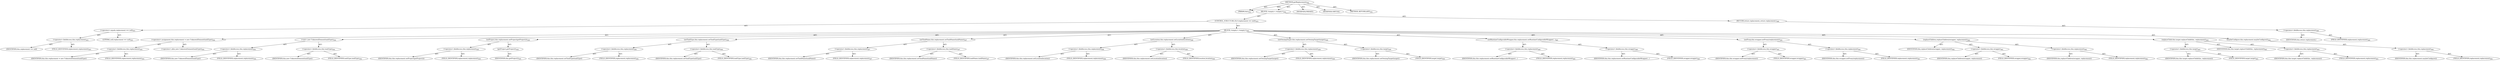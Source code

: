 digraph "getReplacement" {  
"111669149722" [label = <(METHOD,getReplacement)<SUB>452</SUB>> ]
"115964117008" [label = <(PARAM,this)<SUB>452</SUB>> ]
"25769803813" [label = <(BLOCK,&lt;empty&gt;,&lt;empty&gt;)<SUB>452</SUB>> ]
"47244640267" [label = <(CONTROL_STRUCTURE,IF,if (replacement == null))<SUB>453</SUB>> ]
"30064771152" [label = <(&lt;operator&gt;.equals,replacement == null)<SUB>453</SUB>> ]
"30064771153" [label = <(&lt;operator&gt;.fieldAccess,this.replacement)<SUB>453</SUB>> ]
"68719476819" [label = <(IDENTIFIER,this,replacement == null)> ]
"55834574876" [label = <(FIELD_IDENTIFIER,replacement,replacement)<SUB>453</SUB>> ]
"90194313221" [label = <(LITERAL,null,replacement == null)<SUB>453</SUB>> ]
"25769803814" [label = <(BLOCK,&lt;empty&gt;,&lt;empty&gt;)<SUB>453</SUB>> ]
"30064771154" [label = <(&lt;operator&gt;.assignment,this.replacement = new UnknownElement(taskType))<SUB>454</SUB>> ]
"30064771155" [label = <(&lt;operator&gt;.fieldAccess,this.replacement)<SUB>454</SUB>> ]
"68719476820" [label = <(IDENTIFIER,this,this.replacement = new UnknownElement(taskType))> ]
"55834574877" [label = <(FIELD_IDENTIFIER,replacement,replacement)<SUB>454</SUB>> ]
"30064771156" [label = <(&lt;operator&gt;.alloc,new UnknownElement(taskType))<SUB>454</SUB>> ]
"30064771157" [label = <(&lt;init&gt;,new UnknownElement(taskType))<SUB>454</SUB>> ]
"30064771158" [label = <(&lt;operator&gt;.fieldAccess,this.replacement)<SUB>454</SUB>> ]
"68719476821" [label = <(IDENTIFIER,this,new UnknownElement(taskType))> ]
"55834574878" [label = <(FIELD_IDENTIFIER,replacement,replacement)<SUB>454</SUB>> ]
"30064771159" [label = <(&lt;operator&gt;.fieldAccess,this.taskType)<SUB>454</SUB>> ]
"68719476822" [label = <(IDENTIFIER,this,new UnknownElement(taskType))> ]
"55834574879" [label = <(FIELD_IDENTIFIER,taskType,taskType)<SUB>454</SUB>> ]
"30064771160" [label = <(setProject,this.replacement.setProject(getProject()))<SUB>455</SUB>> ]
"30064771161" [label = <(&lt;operator&gt;.fieldAccess,this.replacement)<SUB>455</SUB>> ]
"68719476823" [label = <(IDENTIFIER,this,this.replacement.setProject(getProject()))> ]
"55834574880" [label = <(FIELD_IDENTIFIER,replacement,replacement)<SUB>455</SUB>> ]
"30064771162" [label = <(getProject,getProject())<SUB>455</SUB>> ]
"68719476764" [label = <(IDENTIFIER,this,getProject())<SUB>455</SUB>> ]
"30064771163" [label = <(setTaskType,this.replacement.setTaskType(taskType))<SUB>456</SUB>> ]
"30064771164" [label = <(&lt;operator&gt;.fieldAccess,this.replacement)<SUB>456</SUB>> ]
"68719476824" [label = <(IDENTIFIER,this,this.replacement.setTaskType(taskType))> ]
"55834574881" [label = <(FIELD_IDENTIFIER,replacement,replacement)<SUB>456</SUB>> ]
"30064771165" [label = <(&lt;operator&gt;.fieldAccess,this.taskType)<SUB>456</SUB>> ]
"68719476825" [label = <(IDENTIFIER,this,this.replacement.setTaskType(taskType))> ]
"55834574882" [label = <(FIELD_IDENTIFIER,taskType,taskType)<SUB>456</SUB>> ]
"30064771166" [label = <(setTaskName,this.replacement.setTaskName(taskName))<SUB>457</SUB>> ]
"30064771167" [label = <(&lt;operator&gt;.fieldAccess,this.replacement)<SUB>457</SUB>> ]
"68719476826" [label = <(IDENTIFIER,this,this.replacement.setTaskName(taskName))> ]
"55834574883" [label = <(FIELD_IDENTIFIER,replacement,replacement)<SUB>457</SUB>> ]
"30064771168" [label = <(&lt;operator&gt;.fieldAccess,this.taskName)<SUB>457</SUB>> ]
"68719476827" [label = <(IDENTIFIER,this,this.replacement.setTaskName(taskName))> ]
"55834574884" [label = <(FIELD_IDENTIFIER,taskName,taskName)<SUB>457</SUB>> ]
"30064771169" [label = <(setLocation,this.replacement.setLocation(location))<SUB>458</SUB>> ]
"30064771170" [label = <(&lt;operator&gt;.fieldAccess,this.replacement)<SUB>458</SUB>> ]
"68719476828" [label = <(IDENTIFIER,this,this.replacement.setLocation(location))> ]
"55834574885" [label = <(FIELD_IDENTIFIER,replacement,replacement)<SUB>458</SUB>> ]
"30064771171" [label = <(&lt;operator&gt;.fieldAccess,this.location)<SUB>458</SUB>> ]
"68719476829" [label = <(IDENTIFIER,this,this.replacement.setLocation(location))> ]
"55834574886" [label = <(FIELD_IDENTIFIER,location,location)<SUB>458</SUB>> ]
"30064771172" [label = <(setOwningTarget,this.replacement.setOwningTarget(target))<SUB>459</SUB>> ]
"30064771173" [label = <(&lt;operator&gt;.fieldAccess,this.replacement)<SUB>459</SUB>> ]
"68719476830" [label = <(IDENTIFIER,this,this.replacement.setOwningTarget(target))> ]
"55834574887" [label = <(FIELD_IDENTIFIER,replacement,replacement)<SUB>459</SUB>> ]
"30064771174" [label = <(&lt;operator&gt;.fieldAccess,this.target)<SUB>459</SUB>> ]
"68719476831" [label = <(IDENTIFIER,this,this.replacement.setOwningTarget(target))> ]
"55834574888" [label = <(FIELD_IDENTIFIER,target,target)<SUB>459</SUB>> ]
"30064771175" [label = <(setRuntimeConfigurableWrapper,this.replacement.setRuntimeConfigurableWrapper(...)<SUB>460</SUB>> ]
"30064771176" [label = <(&lt;operator&gt;.fieldAccess,this.replacement)<SUB>460</SUB>> ]
"68719476832" [label = <(IDENTIFIER,this,this.replacement.setRuntimeConfigurableWrapper(...)> ]
"55834574889" [label = <(FIELD_IDENTIFIER,replacement,replacement)<SUB>460</SUB>> ]
"30064771177" [label = <(&lt;operator&gt;.fieldAccess,this.wrapper)<SUB>460</SUB>> ]
"68719476833" [label = <(IDENTIFIER,this,this.replacement.setRuntimeConfigurableWrapper(...)> ]
"55834574890" [label = <(FIELD_IDENTIFIER,wrapper,wrapper)<SUB>460</SUB>> ]
"30064771178" [label = <(setProxy,this.wrapper.setProxy(replacement))<SUB>461</SUB>> ]
"30064771179" [label = <(&lt;operator&gt;.fieldAccess,this.wrapper)<SUB>461</SUB>> ]
"68719476834" [label = <(IDENTIFIER,this,this.wrapper.setProxy(replacement))> ]
"55834574891" [label = <(FIELD_IDENTIFIER,wrapper,wrapper)<SUB>461</SUB>> ]
"30064771180" [label = <(&lt;operator&gt;.fieldAccess,this.replacement)<SUB>461</SUB>> ]
"68719476835" [label = <(IDENTIFIER,this,this.wrapper.setProxy(replacement))> ]
"55834574892" [label = <(FIELD_IDENTIFIER,replacement,replacement)<SUB>461</SUB>> ]
"30064771181" [label = <(replaceChildren,replaceChildren(wrapper, replacement))<SUB>462</SUB>> ]
"68719476765" [label = <(IDENTIFIER,this,replaceChildren(wrapper, replacement))<SUB>462</SUB>> ]
"30064771182" [label = <(&lt;operator&gt;.fieldAccess,this.wrapper)<SUB>462</SUB>> ]
"68719476836" [label = <(IDENTIFIER,this,replaceChildren(wrapper, replacement))> ]
"55834574893" [label = <(FIELD_IDENTIFIER,wrapper,wrapper)<SUB>462</SUB>> ]
"30064771183" [label = <(&lt;operator&gt;.fieldAccess,this.replacement)<SUB>462</SUB>> ]
"68719476837" [label = <(IDENTIFIER,this,replaceChildren(wrapper, replacement))> ]
"55834574894" [label = <(FIELD_IDENTIFIER,replacement,replacement)<SUB>462</SUB>> ]
"30064771184" [label = <(replaceChild,this.target.replaceChild(this, replacement))<SUB>463</SUB>> ]
"30064771185" [label = <(&lt;operator&gt;.fieldAccess,this.target)<SUB>463</SUB>> ]
"68719476838" [label = <(IDENTIFIER,this,this.target.replaceChild(this, replacement))> ]
"55834574895" [label = <(FIELD_IDENTIFIER,target,target)<SUB>463</SUB>> ]
"68719476766" [label = <(IDENTIFIER,this,this.target.replaceChild(this, replacement))<SUB>463</SUB>> ]
"30064771186" [label = <(&lt;operator&gt;.fieldAccess,this.replacement)<SUB>463</SUB>> ]
"68719476839" [label = <(IDENTIFIER,this,this.target.replaceChild(this, replacement))> ]
"55834574896" [label = <(FIELD_IDENTIFIER,replacement,replacement)<SUB>463</SUB>> ]
"30064771187" [label = <(maybeConfigure,this.replacement.maybeConfigure())<SUB>464</SUB>> ]
"30064771188" [label = <(&lt;operator&gt;.fieldAccess,this.replacement)<SUB>464</SUB>> ]
"68719476840" [label = <(IDENTIFIER,this,this.replacement.maybeConfigure())> ]
"55834574897" [label = <(FIELD_IDENTIFIER,replacement,replacement)<SUB>464</SUB>> ]
"146028888071" [label = <(RETURN,return replacement;,return replacement;)<SUB>466</SUB>> ]
"30064771189" [label = <(&lt;operator&gt;.fieldAccess,this.replacement)<SUB>466</SUB>> ]
"68719476841" [label = <(IDENTIFIER,this,return replacement;)> ]
"55834574898" [label = <(FIELD_IDENTIFIER,replacement,replacement)<SUB>466</SUB>> ]
"133143986235" [label = <(MODIFIER,PRIVATE)> ]
"133143986236" [label = <(MODIFIER,VIRTUAL)> ]
"128849018906" [label = <(METHOD_RETURN,ANY)<SUB>452</SUB>> ]
  "111669149722" -> "115964117008"  [ label = "AST: "] 
  "111669149722" -> "25769803813"  [ label = "AST: "] 
  "111669149722" -> "133143986235"  [ label = "AST: "] 
  "111669149722" -> "133143986236"  [ label = "AST: "] 
  "111669149722" -> "128849018906"  [ label = "AST: "] 
  "25769803813" -> "47244640267"  [ label = "AST: "] 
  "25769803813" -> "146028888071"  [ label = "AST: "] 
  "47244640267" -> "30064771152"  [ label = "AST: "] 
  "47244640267" -> "25769803814"  [ label = "AST: "] 
  "30064771152" -> "30064771153"  [ label = "AST: "] 
  "30064771152" -> "90194313221"  [ label = "AST: "] 
  "30064771153" -> "68719476819"  [ label = "AST: "] 
  "30064771153" -> "55834574876"  [ label = "AST: "] 
  "25769803814" -> "30064771154"  [ label = "AST: "] 
  "25769803814" -> "30064771157"  [ label = "AST: "] 
  "25769803814" -> "30064771160"  [ label = "AST: "] 
  "25769803814" -> "30064771163"  [ label = "AST: "] 
  "25769803814" -> "30064771166"  [ label = "AST: "] 
  "25769803814" -> "30064771169"  [ label = "AST: "] 
  "25769803814" -> "30064771172"  [ label = "AST: "] 
  "25769803814" -> "30064771175"  [ label = "AST: "] 
  "25769803814" -> "30064771178"  [ label = "AST: "] 
  "25769803814" -> "30064771181"  [ label = "AST: "] 
  "25769803814" -> "30064771184"  [ label = "AST: "] 
  "25769803814" -> "30064771187"  [ label = "AST: "] 
  "30064771154" -> "30064771155"  [ label = "AST: "] 
  "30064771154" -> "30064771156"  [ label = "AST: "] 
  "30064771155" -> "68719476820"  [ label = "AST: "] 
  "30064771155" -> "55834574877"  [ label = "AST: "] 
  "30064771157" -> "30064771158"  [ label = "AST: "] 
  "30064771157" -> "30064771159"  [ label = "AST: "] 
  "30064771158" -> "68719476821"  [ label = "AST: "] 
  "30064771158" -> "55834574878"  [ label = "AST: "] 
  "30064771159" -> "68719476822"  [ label = "AST: "] 
  "30064771159" -> "55834574879"  [ label = "AST: "] 
  "30064771160" -> "30064771161"  [ label = "AST: "] 
  "30064771160" -> "30064771162"  [ label = "AST: "] 
  "30064771161" -> "68719476823"  [ label = "AST: "] 
  "30064771161" -> "55834574880"  [ label = "AST: "] 
  "30064771162" -> "68719476764"  [ label = "AST: "] 
  "30064771163" -> "30064771164"  [ label = "AST: "] 
  "30064771163" -> "30064771165"  [ label = "AST: "] 
  "30064771164" -> "68719476824"  [ label = "AST: "] 
  "30064771164" -> "55834574881"  [ label = "AST: "] 
  "30064771165" -> "68719476825"  [ label = "AST: "] 
  "30064771165" -> "55834574882"  [ label = "AST: "] 
  "30064771166" -> "30064771167"  [ label = "AST: "] 
  "30064771166" -> "30064771168"  [ label = "AST: "] 
  "30064771167" -> "68719476826"  [ label = "AST: "] 
  "30064771167" -> "55834574883"  [ label = "AST: "] 
  "30064771168" -> "68719476827"  [ label = "AST: "] 
  "30064771168" -> "55834574884"  [ label = "AST: "] 
  "30064771169" -> "30064771170"  [ label = "AST: "] 
  "30064771169" -> "30064771171"  [ label = "AST: "] 
  "30064771170" -> "68719476828"  [ label = "AST: "] 
  "30064771170" -> "55834574885"  [ label = "AST: "] 
  "30064771171" -> "68719476829"  [ label = "AST: "] 
  "30064771171" -> "55834574886"  [ label = "AST: "] 
  "30064771172" -> "30064771173"  [ label = "AST: "] 
  "30064771172" -> "30064771174"  [ label = "AST: "] 
  "30064771173" -> "68719476830"  [ label = "AST: "] 
  "30064771173" -> "55834574887"  [ label = "AST: "] 
  "30064771174" -> "68719476831"  [ label = "AST: "] 
  "30064771174" -> "55834574888"  [ label = "AST: "] 
  "30064771175" -> "30064771176"  [ label = "AST: "] 
  "30064771175" -> "30064771177"  [ label = "AST: "] 
  "30064771176" -> "68719476832"  [ label = "AST: "] 
  "30064771176" -> "55834574889"  [ label = "AST: "] 
  "30064771177" -> "68719476833"  [ label = "AST: "] 
  "30064771177" -> "55834574890"  [ label = "AST: "] 
  "30064771178" -> "30064771179"  [ label = "AST: "] 
  "30064771178" -> "30064771180"  [ label = "AST: "] 
  "30064771179" -> "68719476834"  [ label = "AST: "] 
  "30064771179" -> "55834574891"  [ label = "AST: "] 
  "30064771180" -> "68719476835"  [ label = "AST: "] 
  "30064771180" -> "55834574892"  [ label = "AST: "] 
  "30064771181" -> "68719476765"  [ label = "AST: "] 
  "30064771181" -> "30064771182"  [ label = "AST: "] 
  "30064771181" -> "30064771183"  [ label = "AST: "] 
  "30064771182" -> "68719476836"  [ label = "AST: "] 
  "30064771182" -> "55834574893"  [ label = "AST: "] 
  "30064771183" -> "68719476837"  [ label = "AST: "] 
  "30064771183" -> "55834574894"  [ label = "AST: "] 
  "30064771184" -> "30064771185"  [ label = "AST: "] 
  "30064771184" -> "68719476766"  [ label = "AST: "] 
  "30064771184" -> "30064771186"  [ label = "AST: "] 
  "30064771185" -> "68719476838"  [ label = "AST: "] 
  "30064771185" -> "55834574895"  [ label = "AST: "] 
  "30064771186" -> "68719476839"  [ label = "AST: "] 
  "30064771186" -> "55834574896"  [ label = "AST: "] 
  "30064771187" -> "30064771188"  [ label = "AST: "] 
  "30064771188" -> "68719476840"  [ label = "AST: "] 
  "30064771188" -> "55834574897"  [ label = "AST: "] 
  "146028888071" -> "30064771189"  [ label = "AST: "] 
  "30064771189" -> "68719476841"  [ label = "AST: "] 
  "30064771189" -> "55834574898"  [ label = "AST: "] 
  "111669149722" -> "115964117008"  [ label = "DDG: "] 
}
